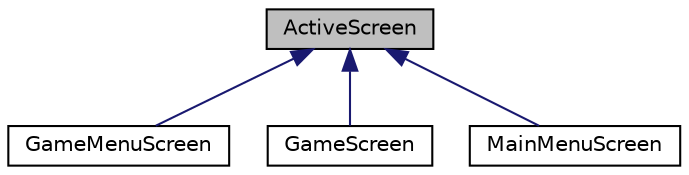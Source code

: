 digraph "ActiveScreen"
{
 // LATEX_PDF_SIZE
  edge [fontname="Helvetica",fontsize="10",labelfontname="Helvetica",labelfontsize="10"];
  node [fontname="Helvetica",fontsize="10",shape=record];
  Node1 [label="ActiveScreen",height=0.2,width=0.4,color="black", fillcolor="grey75", style="filled", fontcolor="black",tooltip=" "];
  Node1 -> Node2 [dir="back",color="midnightblue",fontsize="10",style="solid",fontname="Helvetica"];
  Node2 [label="GameMenuScreen",height=0.2,width=0.4,color="black", fillcolor="white", style="filled",URL="$class_game_menu_screen.html",tooltip=" "];
  Node1 -> Node3 [dir="back",color="midnightblue",fontsize="10",style="solid",fontname="Helvetica"];
  Node3 [label="GameScreen",height=0.2,width=0.4,color="black", fillcolor="white", style="filled",URL="$class_game_screen.html",tooltip=" "];
  Node1 -> Node4 [dir="back",color="midnightblue",fontsize="10",style="solid",fontname="Helvetica"];
  Node4 [label="MainMenuScreen",height=0.2,width=0.4,color="black", fillcolor="white", style="filled",URL="$class_main_menu_screen.html",tooltip=" "];
}
